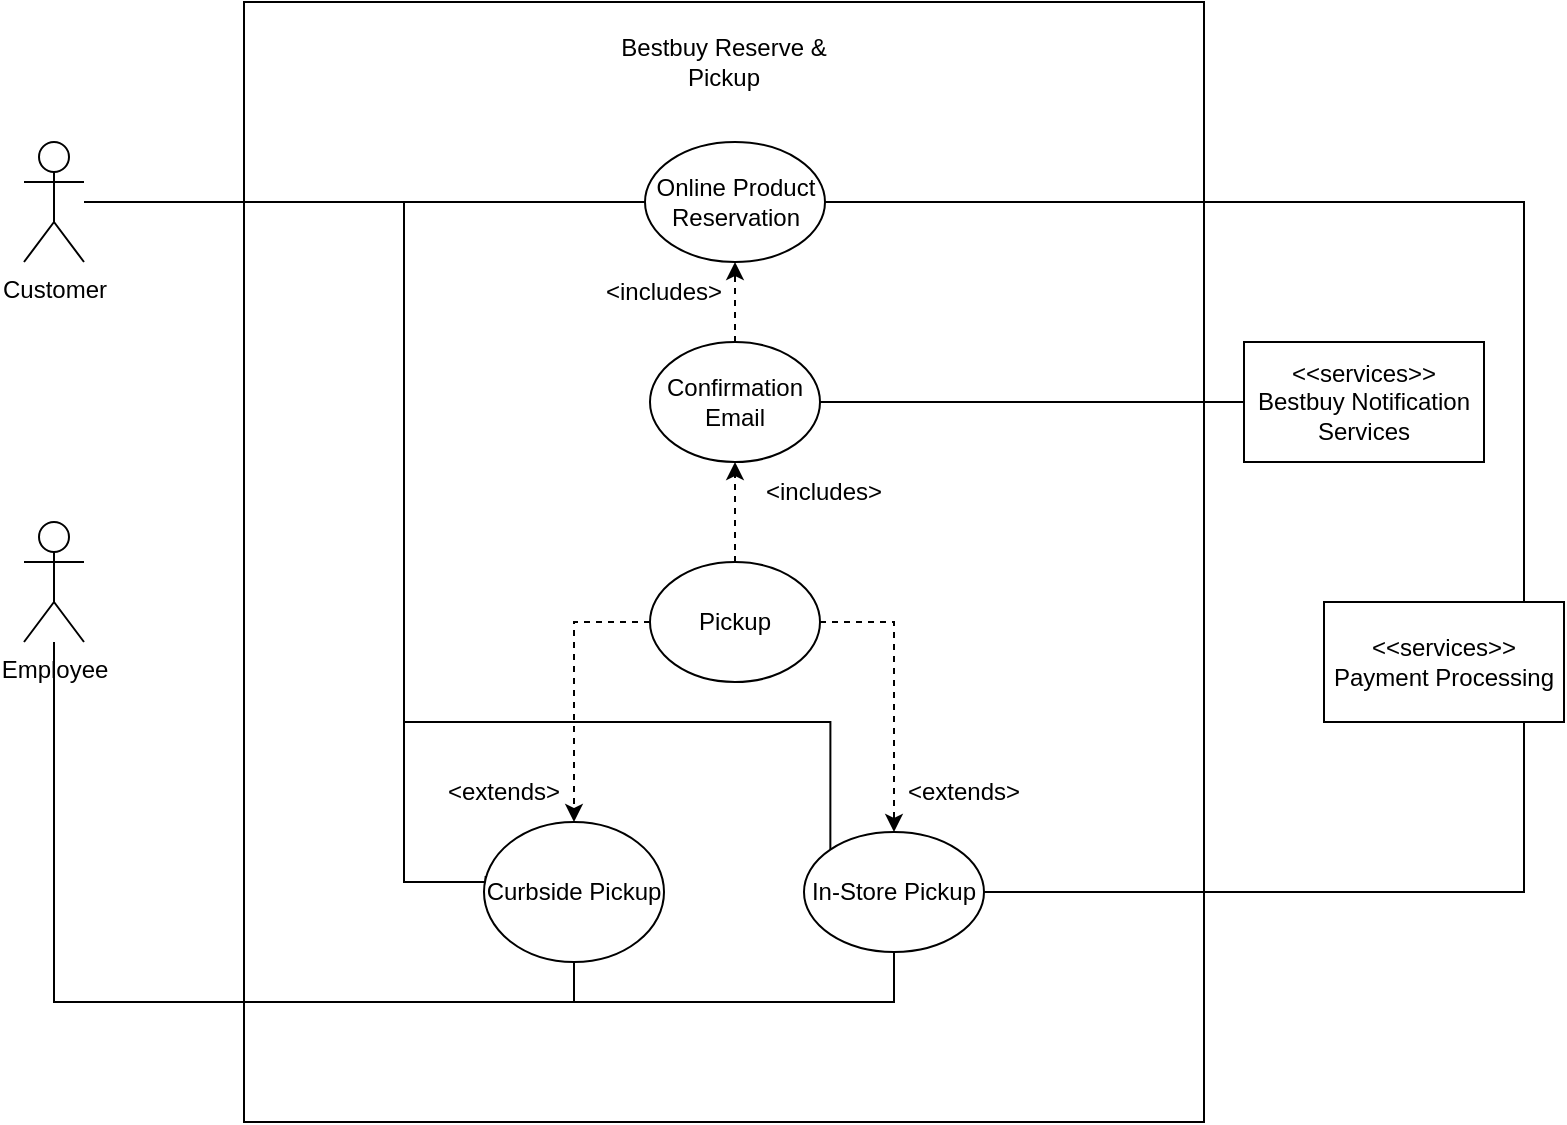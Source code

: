 <mxfile version="20.8.10" type="device"><diagram name="Page-1" id="iZljrwe2Re_MVye0hDPq"><mxGraphModel dx="1036" dy="614" grid="1" gridSize="10" guides="1" tooltips="1" connect="1" arrows="1" fold="1" page="1" pageScale="1" pageWidth="850" pageHeight="1100" math="0" shadow="0"><root><mxCell id="0"/><mxCell id="1" parent="0"/><mxCell id="e9I6LY5sE0gROyghUn0c-1" value="" style="rounded=0;whiteSpace=wrap;html=1;" vertex="1" parent="1"><mxGeometry x="180" y="30" width="480" height="560" as="geometry"/></mxCell><mxCell id="e9I6LY5sE0gROyghUn0c-2" value="Bestbuy Reserve &amp;amp; Pickup" style="text;html=1;strokeColor=none;fillColor=none;align=center;verticalAlign=middle;whiteSpace=wrap;rounded=0;" vertex="1" parent="1"><mxGeometry x="360" y="50" width="120" height="20" as="geometry"/></mxCell><mxCell id="e9I6LY5sE0gROyghUn0c-35" style="edgeStyle=orthogonalEdgeStyle;rounded=0;orthogonalLoop=1;jettySize=auto;html=1;endArrow=none;endFill=0;startArrow=none;" edge="1" parent="1" source="e9I6LY5sE0gROyghUn0c-10" target="e9I6LY5sE0gROyghUn0c-13"><mxGeometry relative="1" as="geometry"><Array as="points"><mxPoint x="345" y="530"/><mxPoint x="505" y="530"/></Array></mxGeometry></mxCell><mxCell id="e9I6LY5sE0gROyghUn0c-46" style="edgeStyle=orthogonalEdgeStyle;rounded=0;orthogonalLoop=1;jettySize=auto;html=1;entryX=0.5;entryY=1;entryDx=0;entryDy=0;endArrow=none;endFill=0;" edge="1" parent="1" source="e9I6LY5sE0gROyghUn0c-3" target="e9I6LY5sE0gROyghUn0c-10"><mxGeometry relative="1" as="geometry"><Array as="points"><mxPoint x="85" y="530"/><mxPoint x="345" y="530"/></Array></mxGeometry></mxCell><mxCell id="e9I6LY5sE0gROyghUn0c-3" value="Employee" style="shape=umlActor;verticalLabelPosition=bottom;verticalAlign=top;html=1;outlineConnect=0;" vertex="1" parent="1"><mxGeometry x="70" y="290" width="30" height="60" as="geometry"/></mxCell><mxCell id="e9I6LY5sE0gROyghUn0c-55" style="edgeStyle=orthogonalEdgeStyle;rounded=0;orthogonalLoop=1;jettySize=auto;html=1;endArrow=none;endFill=0;" edge="1" parent="1" source="e9I6LY5sE0gROyghUn0c-4" target="e9I6LY5sE0gROyghUn0c-54"><mxGeometry relative="1" as="geometry"/></mxCell><mxCell id="e9I6LY5sE0gROyghUn0c-60" style="edgeStyle=orthogonalEdgeStyle;rounded=0;orthogonalLoop=1;jettySize=auto;html=1;entryX=0.009;entryY=0.386;entryDx=0;entryDy=0;endArrow=none;endFill=0;entryPerimeter=0;" edge="1" parent="1" source="e9I6LY5sE0gROyghUn0c-4" target="e9I6LY5sE0gROyghUn0c-10"><mxGeometry relative="1" as="geometry"><Array as="points"><mxPoint x="260" y="130"/><mxPoint x="260" y="470"/><mxPoint x="301" y="470"/></Array></mxGeometry></mxCell><mxCell id="e9I6LY5sE0gROyghUn0c-61" style="edgeStyle=orthogonalEdgeStyle;rounded=0;orthogonalLoop=1;jettySize=auto;html=1;entryX=0;entryY=0;entryDx=0;entryDy=0;endArrow=none;endFill=0;" edge="1" parent="1" source="e9I6LY5sE0gROyghUn0c-4" target="e9I6LY5sE0gROyghUn0c-13"><mxGeometry relative="1" as="geometry"><Array as="points"><mxPoint x="260" y="130"/><mxPoint x="260" y="390"/><mxPoint x="473" y="390"/></Array></mxGeometry></mxCell><mxCell id="e9I6LY5sE0gROyghUn0c-4" value="Customer" style="shape=umlActor;verticalLabelPosition=bottom;verticalAlign=top;html=1;outlineConnect=0;" vertex="1" parent="1"><mxGeometry x="70" y="100" width="30" height="60" as="geometry"/></mxCell><mxCell id="e9I6LY5sE0gROyghUn0c-50" style="edgeStyle=orthogonalEdgeStyle;rounded=0;orthogonalLoop=1;jettySize=auto;html=1;entryX=1;entryY=0.5;entryDx=0;entryDy=0;endArrow=none;endFill=0;" edge="1" parent="1" source="e9I6LY5sE0gROyghUn0c-6" target="e9I6LY5sE0gROyghUn0c-54"><mxGeometry relative="1" as="geometry"><Array as="points"><mxPoint x="820" y="130"/></Array></mxGeometry></mxCell><mxCell id="e9I6LY5sE0gROyghUn0c-53" style="edgeStyle=orthogonalEdgeStyle;rounded=0;orthogonalLoop=1;jettySize=auto;html=1;exitX=0.5;exitY=1;exitDx=0;exitDy=0;entryX=1;entryY=0.5;entryDx=0;entryDy=0;endArrow=none;endFill=0;" edge="1" parent="1" source="e9I6LY5sE0gROyghUn0c-6" target="e9I6LY5sE0gROyghUn0c-13"><mxGeometry relative="1" as="geometry"><Array as="points"><mxPoint x="820" y="330"/><mxPoint x="820" y="475"/></Array></mxGeometry></mxCell><mxCell id="e9I6LY5sE0gROyghUn0c-6" value="&amp;lt;&amp;lt;services&amp;gt;&amp;gt;&lt;br&gt;Payment Processing" style="rounded=0;whiteSpace=wrap;html=1;" vertex="1" parent="1"><mxGeometry x="720" y="330" width="120" height="60" as="geometry"/></mxCell><mxCell id="e9I6LY5sE0gROyghUn0c-58" style="edgeStyle=orthogonalEdgeStyle;rounded=0;orthogonalLoop=1;jettySize=auto;html=1;entryX=0.5;entryY=1;entryDx=0;entryDy=0;endArrow=classic;endFill=1;dashed=1;exitX=0.5;exitY=0;exitDx=0;exitDy=0;" edge="1" parent="1" source="e9I6LY5sE0gROyghUn0c-66" target="e9I6LY5sE0gROyghUn0c-54"><mxGeometry relative="1" as="geometry"><mxPoint x="425" y="210" as="sourcePoint"/></mxGeometry></mxCell><mxCell id="e9I6LY5sE0gROyghUn0c-69" style="edgeStyle=orthogonalEdgeStyle;rounded=0;orthogonalLoop=1;jettySize=auto;html=1;exitX=0.5;exitY=0;exitDx=0;exitDy=0;endArrow=classic;endFill=1;dashed=1;" edge="1" parent="1" source="e9I6LY5sE0gROyghUn0c-9" target="e9I6LY5sE0gROyghUn0c-66"><mxGeometry relative="1" as="geometry"/></mxCell><mxCell id="e9I6LY5sE0gROyghUn0c-9" value="Pickup" style="ellipse;whiteSpace=wrap;html=1;" vertex="1" parent="1"><mxGeometry x="383" y="310" width="85" height="60" as="geometry"/></mxCell><mxCell id="e9I6LY5sE0gROyghUn0c-52" style="edgeStyle=orthogonalEdgeStyle;rounded=0;orthogonalLoop=1;jettySize=auto;html=1;endArrow=classic;endFill=1;dashed=1;exitX=0;exitY=0.5;exitDx=0;exitDy=0;entryX=0.5;entryY=0;entryDx=0;entryDy=0;" edge="1" parent="1" source="e9I6LY5sE0gROyghUn0c-9" target="e9I6LY5sE0gROyghUn0c-10"><mxGeometry relative="1" as="geometry"><mxPoint x="380" y="360" as="sourcePoint"/><mxPoint x="320" y="420" as="targetPoint"/><Array as="points"><mxPoint x="345" y="340"/></Array></mxGeometry></mxCell><mxCell id="e9I6LY5sE0gROyghUn0c-47" style="edgeStyle=orthogonalEdgeStyle;rounded=0;orthogonalLoop=1;jettySize=auto;html=1;endArrow=classic;endFill=1;dashed=1;exitX=1;exitY=0.5;exitDx=0;exitDy=0;" edge="1" parent="1" source="e9I6LY5sE0gROyghUn0c-9" target="e9I6LY5sE0gROyghUn0c-13"><mxGeometry relative="1" as="geometry"><Array as="points"><mxPoint x="505" y="340"/></Array></mxGeometry></mxCell><mxCell id="e9I6LY5sE0gROyghUn0c-13" value="In-Store Pickup" style="ellipse;whiteSpace=wrap;html=1;" vertex="1" parent="1"><mxGeometry x="460" y="445" width="90" height="60" as="geometry"/></mxCell><mxCell id="e9I6LY5sE0gROyghUn0c-54" value="Online Product Reservation" style="ellipse;whiteSpace=wrap;html=1;" vertex="1" parent="1"><mxGeometry x="380.5" y="100" width="90" height="60" as="geometry"/></mxCell><mxCell id="e9I6LY5sE0gROyghUn0c-57" value="" style="edgeStyle=orthogonalEdgeStyle;rounded=0;orthogonalLoop=1;jettySize=auto;html=1;endArrow=none;endFill=0;" edge="1" parent="1" source="e9I6LY5sE0gROyghUn0c-3" target="e9I6LY5sE0gROyghUn0c-10"><mxGeometry relative="1" as="geometry"><mxPoint x="85" y="350" as="sourcePoint"/><mxPoint x="505" y="380" as="targetPoint"/><Array as="points"><mxPoint x="85" y="530"/><mxPoint x="345" y="530"/></Array></mxGeometry></mxCell><mxCell id="e9I6LY5sE0gROyghUn0c-10" value="Curbside Pickup" style="ellipse;whiteSpace=wrap;html=1;" vertex="1" parent="1"><mxGeometry x="300" y="440" width="90" height="70" as="geometry"/></mxCell><mxCell id="e9I6LY5sE0gROyghUn0c-62" value="&amp;lt;extends&amp;gt;" style="text;html=1;strokeColor=none;fillColor=none;align=center;verticalAlign=middle;whiteSpace=wrap;rounded=0;" vertex="1" parent="1"><mxGeometry x="280" y="410" width="60" height="30" as="geometry"/></mxCell><mxCell id="e9I6LY5sE0gROyghUn0c-63" value="&amp;lt;includes&amp;gt;" style="text;html=1;strokeColor=none;fillColor=none;align=center;verticalAlign=middle;whiteSpace=wrap;rounded=0;" vertex="1" parent="1"><mxGeometry x="440" y="260" width="60" height="30" as="geometry"/></mxCell><mxCell id="e9I6LY5sE0gROyghUn0c-64" value="&amp;lt;extends&amp;gt;" style="text;html=1;strokeColor=none;fillColor=none;align=center;verticalAlign=middle;whiteSpace=wrap;rounded=0;" vertex="1" parent="1"><mxGeometry x="510" y="410" width="60" height="30" as="geometry"/></mxCell><mxCell id="e9I6LY5sE0gROyghUn0c-66" value="Confirmation Email" style="ellipse;whiteSpace=wrap;html=1;" vertex="1" parent="1"><mxGeometry x="383" y="200" width="85" height="60" as="geometry"/></mxCell><mxCell id="e9I6LY5sE0gROyghUn0c-70" value="&amp;lt;includes&amp;gt;" style="text;html=1;strokeColor=none;fillColor=none;align=center;verticalAlign=middle;whiteSpace=wrap;rounded=0;" vertex="1" parent="1"><mxGeometry x="360" y="160" width="60" height="30" as="geometry"/></mxCell><mxCell id="e9I6LY5sE0gROyghUn0c-73" style="edgeStyle=orthogonalEdgeStyle;rounded=0;orthogonalLoop=1;jettySize=auto;html=1;entryX=1;entryY=0.5;entryDx=0;entryDy=0;endArrow=none;endFill=0;" edge="1" parent="1" source="e9I6LY5sE0gROyghUn0c-72" target="e9I6LY5sE0gROyghUn0c-66"><mxGeometry relative="1" as="geometry"/></mxCell><mxCell id="e9I6LY5sE0gROyghUn0c-72" value="&amp;lt;&amp;lt;services&amp;gt;&amp;gt;&lt;br&gt;Bestbuy Notification&lt;br&gt;Services" style="rounded=0;whiteSpace=wrap;html=1;" vertex="1" parent="1"><mxGeometry x="680" y="200" width="120" height="60" as="geometry"/></mxCell></root></mxGraphModel></diagram></mxfile>